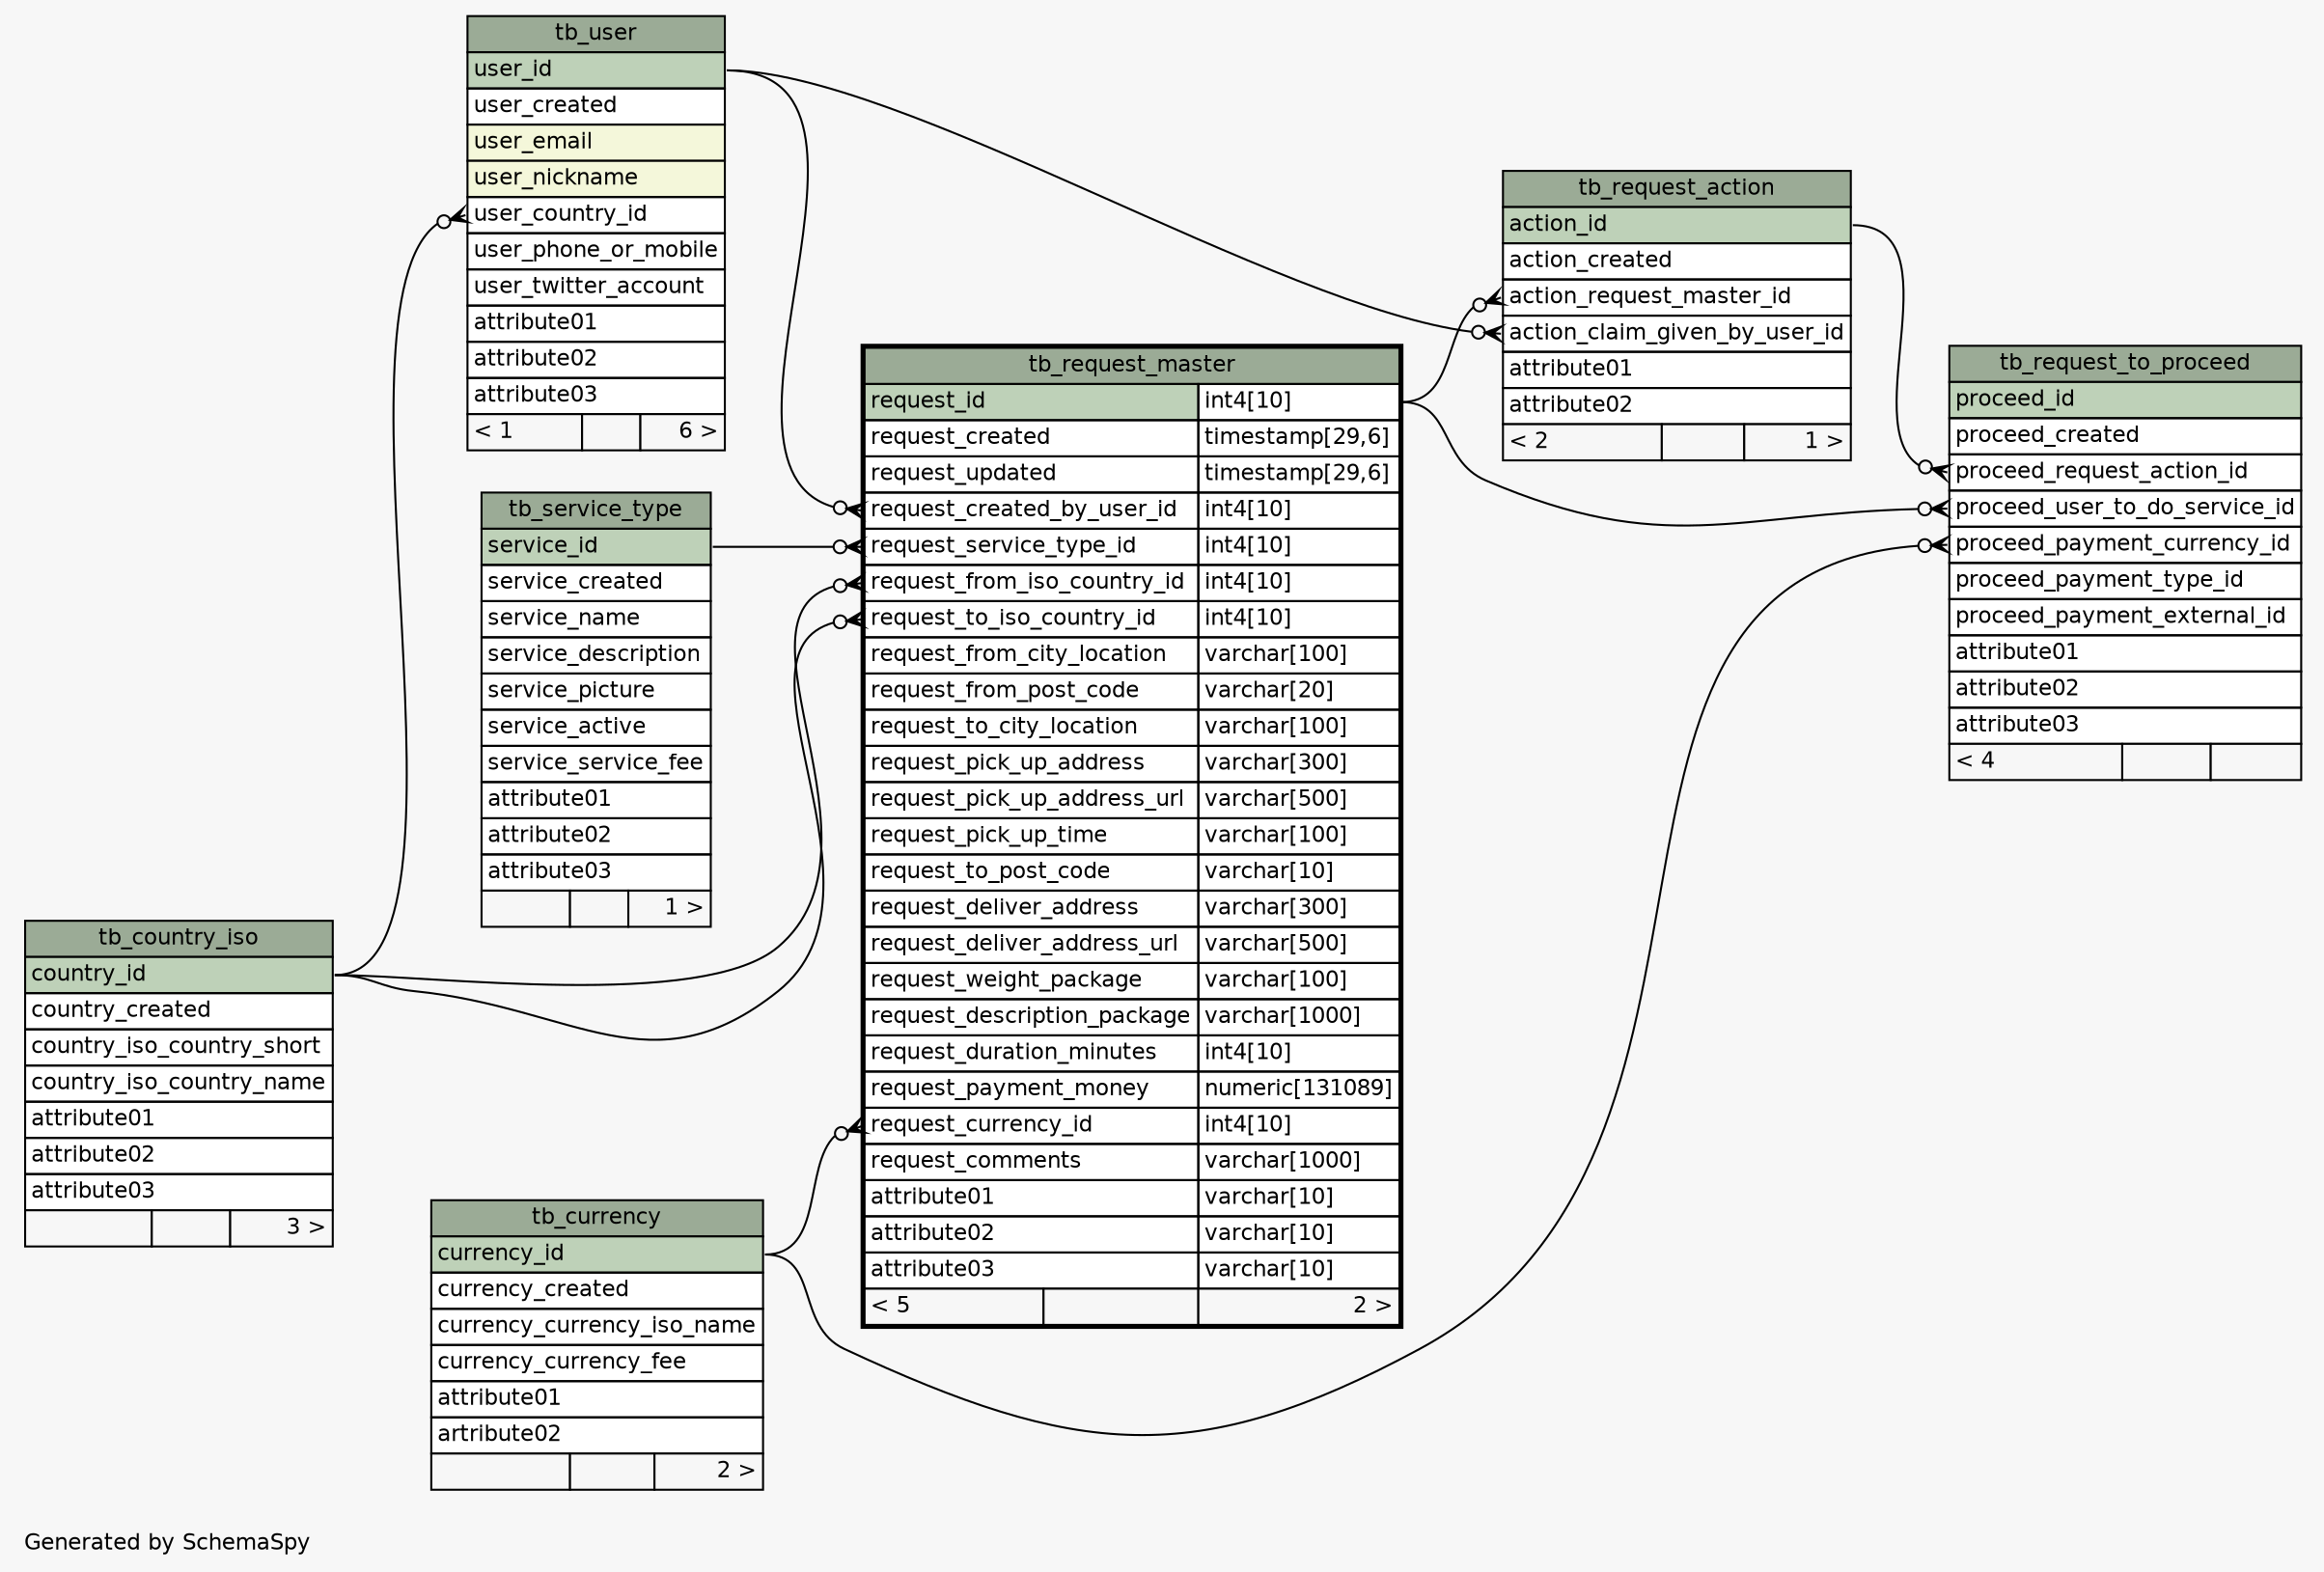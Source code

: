 // dot 2.34.0 on Linux 3.12.1-1-MANJARO
// SchemaSpy rev 590
digraph "oneDegreeRelationshipsDiagram" {
  graph [
    rankdir="RL"
    bgcolor="#f7f7f7"
    label="\nGenerated by SchemaSpy"
    labeljust="l"
    nodesep="0.18"
    ranksep="0.46"
    fontname="Helvetica"
    fontsize="11"
  ];
  node [
    fontname="Helvetica"
    fontsize="11"
    shape="plaintext"
  ];
  edge [
    arrowsize="0.8"
  ];
  "tb_request_action":"action_claim_given_by_user_id":w -> "tb_user":"user_id":e [arrowhead=none dir=back arrowtail=crowodot];
  "tb_request_action":"action_request_master_id":w -> "tb_request_master":"request_id.type":e [arrowhead=none dir=back arrowtail=crowodot];
  "tb_request_master":"request_created_by_user_id":w -> "tb_user":"user_id":e [arrowhead=none dir=back arrowtail=crowodot];
  "tb_request_master":"request_currency_id":w -> "tb_currency":"currency_id":e [arrowhead=none dir=back arrowtail=crowodot];
  "tb_request_master":"request_from_iso_country_id":w -> "tb_country_iso":"country_id":e [arrowhead=none dir=back arrowtail=crowodot];
  "tb_request_master":"request_service_type_id":w -> "tb_service_type":"service_id":e [arrowhead=none dir=back arrowtail=crowodot];
  "tb_request_master":"request_to_iso_country_id":w -> "tb_country_iso":"country_id":e [arrowhead=none dir=back arrowtail=crowodot];
  "tb_request_to_proceed":"proceed_payment_currency_id":w -> "tb_currency":"currency_id":e [arrowhead=none dir=back arrowtail=crowodot];
  "tb_request_to_proceed":"proceed_request_action_id":w -> "tb_request_action":"action_id":e [arrowhead=none dir=back arrowtail=crowodot];
  "tb_request_to_proceed":"proceed_user_to_do_service_id":w -> "tb_request_master":"request_id.type":e [arrowhead=none dir=back arrowtail=crowodot];
  "tb_user":"user_country_id":w -> "tb_country_iso":"country_id":e [arrowhead=none dir=back arrowtail=crowodot];
  "tb_country_iso" [
    label=<
    <TABLE BORDER="0" CELLBORDER="1" CELLSPACING="0" BGCOLOR="#ffffff">
      <TR><TD COLSPAN="3" BGCOLOR="#9bab96" ALIGN="CENTER">tb_country_iso</TD></TR>
      <TR><TD PORT="country_id" COLSPAN="3" BGCOLOR="#bed1b8" ALIGN="LEFT">country_id</TD></TR>
      <TR><TD PORT="country_created" COLSPAN="3" ALIGN="LEFT">country_created</TD></TR>
      <TR><TD PORT="country_iso_country_short" COLSPAN="3" ALIGN="LEFT">country_iso_country_short</TD></TR>
      <TR><TD PORT="country_iso_country_name" COLSPAN="3" ALIGN="LEFT">country_iso_country_name</TD></TR>
      <TR><TD PORT="attribute01" COLSPAN="3" ALIGN="LEFT">attribute01</TD></TR>
      <TR><TD PORT="attribute02" COLSPAN="3" ALIGN="LEFT">attribute02</TD></TR>
      <TR><TD PORT="attribute03" COLSPAN="3" ALIGN="LEFT">attribute03</TD></TR>
      <TR><TD ALIGN="LEFT" BGCOLOR="#f7f7f7">  </TD><TD ALIGN="RIGHT" BGCOLOR="#f7f7f7">  </TD><TD ALIGN="RIGHT" BGCOLOR="#f7f7f7">3 &gt;</TD></TR>
    </TABLE>>
    URL="tb_country_iso.html"
    tooltip="tb_country_iso"
  ];
  "tb_currency" [
    label=<
    <TABLE BORDER="0" CELLBORDER="1" CELLSPACING="0" BGCOLOR="#ffffff">
      <TR><TD COLSPAN="3" BGCOLOR="#9bab96" ALIGN="CENTER">tb_currency</TD></TR>
      <TR><TD PORT="currency_id" COLSPAN="3" BGCOLOR="#bed1b8" ALIGN="LEFT">currency_id</TD></TR>
      <TR><TD PORT="currency_created" COLSPAN="3" ALIGN="LEFT">currency_created</TD></TR>
      <TR><TD PORT="currency_currency_iso_name" COLSPAN="3" ALIGN="LEFT">currency_currency_iso_name</TD></TR>
      <TR><TD PORT="currency_currency_fee" COLSPAN="3" ALIGN="LEFT">currency_currency_fee</TD></TR>
      <TR><TD PORT="attribute01" COLSPAN="3" ALIGN="LEFT">attribute01</TD></TR>
      <TR><TD PORT="artribute02" COLSPAN="3" ALIGN="LEFT">artribute02</TD></TR>
      <TR><TD ALIGN="LEFT" BGCOLOR="#f7f7f7">  </TD><TD ALIGN="RIGHT" BGCOLOR="#f7f7f7">  </TD><TD ALIGN="RIGHT" BGCOLOR="#f7f7f7">2 &gt;</TD></TR>
    </TABLE>>
    URL="tb_currency.html"
    tooltip="tb_currency"
  ];
  "tb_request_action" [
    label=<
    <TABLE BORDER="0" CELLBORDER="1" CELLSPACING="0" BGCOLOR="#ffffff">
      <TR><TD COLSPAN="3" BGCOLOR="#9bab96" ALIGN="CENTER">tb_request_action</TD></TR>
      <TR><TD PORT="action_id" COLSPAN="3" BGCOLOR="#bed1b8" ALIGN="LEFT">action_id</TD></TR>
      <TR><TD PORT="action_created" COLSPAN="3" ALIGN="LEFT">action_created</TD></TR>
      <TR><TD PORT="action_request_master_id" COLSPAN="3" ALIGN="LEFT">action_request_master_id</TD></TR>
      <TR><TD PORT="action_claim_given_by_user_id" COLSPAN="3" ALIGN="LEFT">action_claim_given_by_user_id</TD></TR>
      <TR><TD PORT="attribute01" COLSPAN="3" ALIGN="LEFT">attribute01</TD></TR>
      <TR><TD PORT="attribute02" COLSPAN="3" ALIGN="LEFT">attribute02</TD></TR>
      <TR><TD ALIGN="LEFT" BGCOLOR="#f7f7f7">&lt; 2</TD><TD ALIGN="RIGHT" BGCOLOR="#f7f7f7">  </TD><TD ALIGN="RIGHT" BGCOLOR="#f7f7f7">1 &gt;</TD></TR>
    </TABLE>>
    URL="tb_request_action.html"
    tooltip="tb_request_action"
  ];
  "tb_request_master" [
    label=<
    <TABLE BORDER="2" CELLBORDER="1" CELLSPACING="0" BGCOLOR="#ffffff">
      <TR><TD COLSPAN="3" BGCOLOR="#9bab96" ALIGN="CENTER">tb_request_master</TD></TR>
      <TR><TD PORT="request_id" COLSPAN="2" BGCOLOR="#bed1b8" ALIGN="LEFT">request_id</TD><TD PORT="request_id.type" ALIGN="LEFT">int4[10]</TD></TR>
      <TR><TD PORT="request_created" COLSPAN="2" ALIGN="LEFT">request_created</TD><TD PORT="request_created.type" ALIGN="LEFT">timestamp[29,6]</TD></TR>
      <TR><TD PORT="request_updated" COLSPAN="2" ALIGN="LEFT">request_updated</TD><TD PORT="request_updated.type" ALIGN="LEFT">timestamp[29,6]</TD></TR>
      <TR><TD PORT="request_created_by_user_id" COLSPAN="2" ALIGN="LEFT">request_created_by_user_id</TD><TD PORT="request_created_by_user_id.type" ALIGN="LEFT">int4[10]</TD></TR>
      <TR><TD PORT="request_service_type_id" COLSPAN="2" ALIGN="LEFT">request_service_type_id</TD><TD PORT="request_service_type_id.type" ALIGN="LEFT">int4[10]</TD></TR>
      <TR><TD PORT="request_from_iso_country_id" COLSPAN="2" ALIGN="LEFT">request_from_iso_country_id</TD><TD PORT="request_from_iso_country_id.type" ALIGN="LEFT">int4[10]</TD></TR>
      <TR><TD PORT="request_to_iso_country_id" COLSPAN="2" ALIGN="LEFT">request_to_iso_country_id</TD><TD PORT="request_to_iso_country_id.type" ALIGN="LEFT">int4[10]</TD></TR>
      <TR><TD PORT="request_from_city_location" COLSPAN="2" ALIGN="LEFT">request_from_city_location</TD><TD PORT="request_from_city_location.type" ALIGN="LEFT">varchar[100]</TD></TR>
      <TR><TD PORT="request_from_post_code" COLSPAN="2" ALIGN="LEFT">request_from_post_code</TD><TD PORT="request_from_post_code.type" ALIGN="LEFT">varchar[20]</TD></TR>
      <TR><TD PORT="request_to_city_location" COLSPAN="2" ALIGN="LEFT">request_to_city_location</TD><TD PORT="request_to_city_location.type" ALIGN="LEFT">varchar[100]</TD></TR>
      <TR><TD PORT="request_pick_up_address" COLSPAN="2" ALIGN="LEFT">request_pick_up_address</TD><TD PORT="request_pick_up_address.type" ALIGN="LEFT">varchar[300]</TD></TR>
      <TR><TD PORT="request_pick_up_address_url" COLSPAN="2" ALIGN="LEFT">request_pick_up_address_url</TD><TD PORT="request_pick_up_address_url.type" ALIGN="LEFT">varchar[500]</TD></TR>
      <TR><TD PORT="request_pick_up_time" COLSPAN="2" ALIGN="LEFT">request_pick_up_time</TD><TD PORT="request_pick_up_time.type" ALIGN="LEFT">varchar[100]</TD></TR>
      <TR><TD PORT="request_to_post_code" COLSPAN="2" ALIGN="LEFT">request_to_post_code</TD><TD PORT="request_to_post_code.type" ALIGN="LEFT">varchar[10]</TD></TR>
      <TR><TD PORT="request_deliver_address" COLSPAN="2" ALIGN="LEFT">request_deliver_address</TD><TD PORT="request_deliver_address.type" ALIGN="LEFT">varchar[300]</TD></TR>
      <TR><TD PORT="request_deliver_address_url" COLSPAN="2" ALIGN="LEFT">request_deliver_address_url</TD><TD PORT="request_deliver_address_url.type" ALIGN="LEFT">varchar[500]</TD></TR>
      <TR><TD PORT="request_weight_package" COLSPAN="2" ALIGN="LEFT">request_weight_package</TD><TD PORT="request_weight_package.type" ALIGN="LEFT">varchar[100]</TD></TR>
      <TR><TD PORT="request_description_package" COLSPAN="2" ALIGN="LEFT">request_description_package</TD><TD PORT="request_description_package.type" ALIGN="LEFT">varchar[1000]</TD></TR>
      <TR><TD PORT="request_duration_minutes" COLSPAN="2" ALIGN="LEFT">request_duration_minutes</TD><TD PORT="request_duration_minutes.type" ALIGN="LEFT">int4[10]</TD></TR>
      <TR><TD PORT="request_payment_money" COLSPAN="2" ALIGN="LEFT">request_payment_money</TD><TD PORT="request_payment_money.type" ALIGN="LEFT">numeric[131089]</TD></TR>
      <TR><TD PORT="request_currency_id" COLSPAN="2" ALIGN="LEFT">request_currency_id</TD><TD PORT="request_currency_id.type" ALIGN="LEFT">int4[10]</TD></TR>
      <TR><TD PORT="request_comments" COLSPAN="2" ALIGN="LEFT">request_comments</TD><TD PORT="request_comments.type" ALIGN="LEFT">varchar[1000]</TD></TR>
      <TR><TD PORT="attribute01" COLSPAN="2" ALIGN="LEFT">attribute01</TD><TD PORT="attribute01.type" ALIGN="LEFT">varchar[10]</TD></TR>
      <TR><TD PORT="attribute02" COLSPAN="2" ALIGN="LEFT">attribute02</TD><TD PORT="attribute02.type" ALIGN="LEFT">varchar[10]</TD></TR>
      <TR><TD PORT="attribute03" COLSPAN="2" ALIGN="LEFT">attribute03</TD><TD PORT="attribute03.type" ALIGN="LEFT">varchar[10]</TD></TR>
      <TR><TD ALIGN="LEFT" BGCOLOR="#f7f7f7">&lt; 5</TD><TD ALIGN="RIGHT" BGCOLOR="#f7f7f7">  </TD><TD ALIGN="RIGHT" BGCOLOR="#f7f7f7">2 &gt;</TD></TR>
    </TABLE>>
    URL="tb_request_master.html"
    tooltip="tb_request_master"
  ];
  "tb_request_to_proceed" [
    label=<
    <TABLE BORDER="0" CELLBORDER="1" CELLSPACING="0" BGCOLOR="#ffffff">
      <TR><TD COLSPAN="3" BGCOLOR="#9bab96" ALIGN="CENTER">tb_request_to_proceed</TD></TR>
      <TR><TD PORT="proceed_id" COLSPAN="3" BGCOLOR="#bed1b8" ALIGN="LEFT">proceed_id</TD></TR>
      <TR><TD PORT="proceed_created" COLSPAN="3" ALIGN="LEFT">proceed_created</TD></TR>
      <TR><TD PORT="proceed_request_action_id" COLSPAN="3" ALIGN="LEFT">proceed_request_action_id</TD></TR>
      <TR><TD PORT="proceed_user_to_do_service_id" COLSPAN="3" ALIGN="LEFT">proceed_user_to_do_service_id</TD></TR>
      <TR><TD PORT="proceed_payment_currency_id" COLSPAN="3" ALIGN="LEFT">proceed_payment_currency_id</TD></TR>
      <TR><TD PORT="proceed_payment_type_id" COLSPAN="3" ALIGN="LEFT">proceed_payment_type_id</TD></TR>
      <TR><TD PORT="proceed_payment_external_id" COLSPAN="3" ALIGN="LEFT">proceed_payment_external_id</TD></TR>
      <TR><TD PORT="attribute01" COLSPAN="3" ALIGN="LEFT">attribute01</TD></TR>
      <TR><TD PORT="attribute02" COLSPAN="3" ALIGN="LEFT">attribute02</TD></TR>
      <TR><TD PORT="attribute03" COLSPAN="3" ALIGN="LEFT">attribute03</TD></TR>
      <TR><TD ALIGN="LEFT" BGCOLOR="#f7f7f7">&lt; 4</TD><TD ALIGN="RIGHT" BGCOLOR="#f7f7f7">  </TD><TD ALIGN="RIGHT" BGCOLOR="#f7f7f7">  </TD></TR>
    </TABLE>>
    URL="tb_request_to_proceed.html"
    tooltip="tb_request_to_proceed"
  ];
  "tb_service_type" [
    label=<
    <TABLE BORDER="0" CELLBORDER="1" CELLSPACING="0" BGCOLOR="#ffffff">
      <TR><TD COLSPAN="3" BGCOLOR="#9bab96" ALIGN="CENTER">tb_service_type</TD></TR>
      <TR><TD PORT="service_id" COLSPAN="3" BGCOLOR="#bed1b8" ALIGN="LEFT">service_id</TD></TR>
      <TR><TD PORT="service_created" COLSPAN="3" ALIGN="LEFT">service_created</TD></TR>
      <TR><TD PORT="service_name" COLSPAN="3" ALIGN="LEFT">service_name</TD></TR>
      <TR><TD PORT="service_description" COLSPAN="3" ALIGN="LEFT">service_description</TD></TR>
      <TR><TD PORT="service_picture" COLSPAN="3" ALIGN="LEFT">service_picture</TD></TR>
      <TR><TD PORT="service_active" COLSPAN="3" ALIGN="LEFT">service_active</TD></TR>
      <TR><TD PORT="service_service_fee" COLSPAN="3" ALIGN="LEFT">service_service_fee</TD></TR>
      <TR><TD PORT="attribute01" COLSPAN="3" ALIGN="LEFT">attribute01</TD></TR>
      <TR><TD PORT="attribute02" COLSPAN="3" ALIGN="LEFT">attribute02</TD></TR>
      <TR><TD PORT="attribute03" COLSPAN="3" ALIGN="LEFT">attribute03</TD></TR>
      <TR><TD ALIGN="LEFT" BGCOLOR="#f7f7f7">  </TD><TD ALIGN="RIGHT" BGCOLOR="#f7f7f7">  </TD><TD ALIGN="RIGHT" BGCOLOR="#f7f7f7">1 &gt;</TD></TR>
    </TABLE>>
    URL="tb_service_type.html"
    tooltip="tb_service_type"
  ];
  "tb_user" [
    label=<
    <TABLE BORDER="0" CELLBORDER="1" CELLSPACING="0" BGCOLOR="#ffffff">
      <TR><TD COLSPAN="3" BGCOLOR="#9bab96" ALIGN="CENTER">tb_user</TD></TR>
      <TR><TD PORT="user_id" COLSPAN="3" BGCOLOR="#bed1b8" ALIGN="LEFT">user_id</TD></TR>
      <TR><TD PORT="user_created" COLSPAN="3" ALIGN="LEFT">user_created</TD></TR>
      <TR><TD PORT="user_email" COLSPAN="3" BGCOLOR="#f4f7da" ALIGN="LEFT">user_email</TD></TR>
      <TR><TD PORT="user_nickname" COLSPAN="3" BGCOLOR="#f4f7da" ALIGN="LEFT">user_nickname</TD></TR>
      <TR><TD PORT="user_country_id" COLSPAN="3" ALIGN="LEFT">user_country_id</TD></TR>
      <TR><TD PORT="user_phone_or_mobile" COLSPAN="3" ALIGN="LEFT">user_phone_or_mobile</TD></TR>
      <TR><TD PORT="user_twitter_account" COLSPAN="3" ALIGN="LEFT">user_twitter_account</TD></TR>
      <TR><TD PORT="attribute01" COLSPAN="3" ALIGN="LEFT">attribute01</TD></TR>
      <TR><TD PORT="attribute02" COLSPAN="3" ALIGN="LEFT">attribute02</TD></TR>
      <TR><TD PORT="attribute03" COLSPAN="3" ALIGN="LEFT">attribute03</TD></TR>
      <TR><TD ALIGN="LEFT" BGCOLOR="#f7f7f7">&lt; 1</TD><TD ALIGN="RIGHT" BGCOLOR="#f7f7f7">  </TD><TD ALIGN="RIGHT" BGCOLOR="#f7f7f7">6 &gt;</TD></TR>
    </TABLE>>
    URL="tb_user.html"
    tooltip="tb_user"
  ];
}
